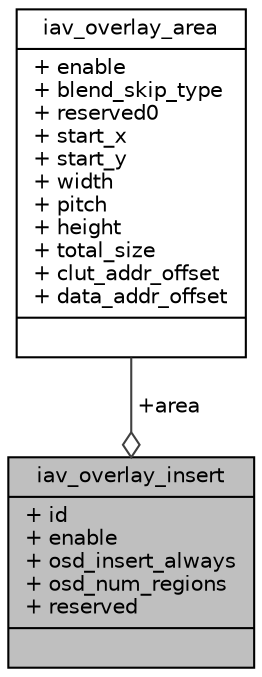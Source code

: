 digraph "iav_overlay_insert"
{
 // INTERACTIVE_SVG=YES
 // LATEX_PDF_SIZE
  bgcolor="transparent";
  edge [fontname="Helvetica",fontsize="10",labelfontname="Helvetica",labelfontsize="10"];
  node [fontname="Helvetica",fontsize="10",shape=record];
  Node1 [label="{iav_overlay_insert\n|+ id\l+ enable\l+ osd_insert_always\l+ osd_num_regions\l+ reserved\l|}",height=0.2,width=0.4,color="black", fillcolor="grey75", style="filled", fontcolor="black",tooltip=" "];
  Node2 -> Node1 [color="grey25",fontsize="10",style="solid",label=" +area" ,arrowhead="odiamond",fontname="Helvetica"];
  Node2 [label="{iav_overlay_area\n|+ enable\l+ blend_skip_type\l+ reserved0\l+ start_x\l+ start_y\l+ width\l+ pitch\l+ height\l+ total_size\l+ clut_addr_offset\l+ data_addr_offset\l|}",height=0.2,width=0.4,color="black",URL="$dc/dcd/structiav__overlay__area.html",tooltip=" "];
}
